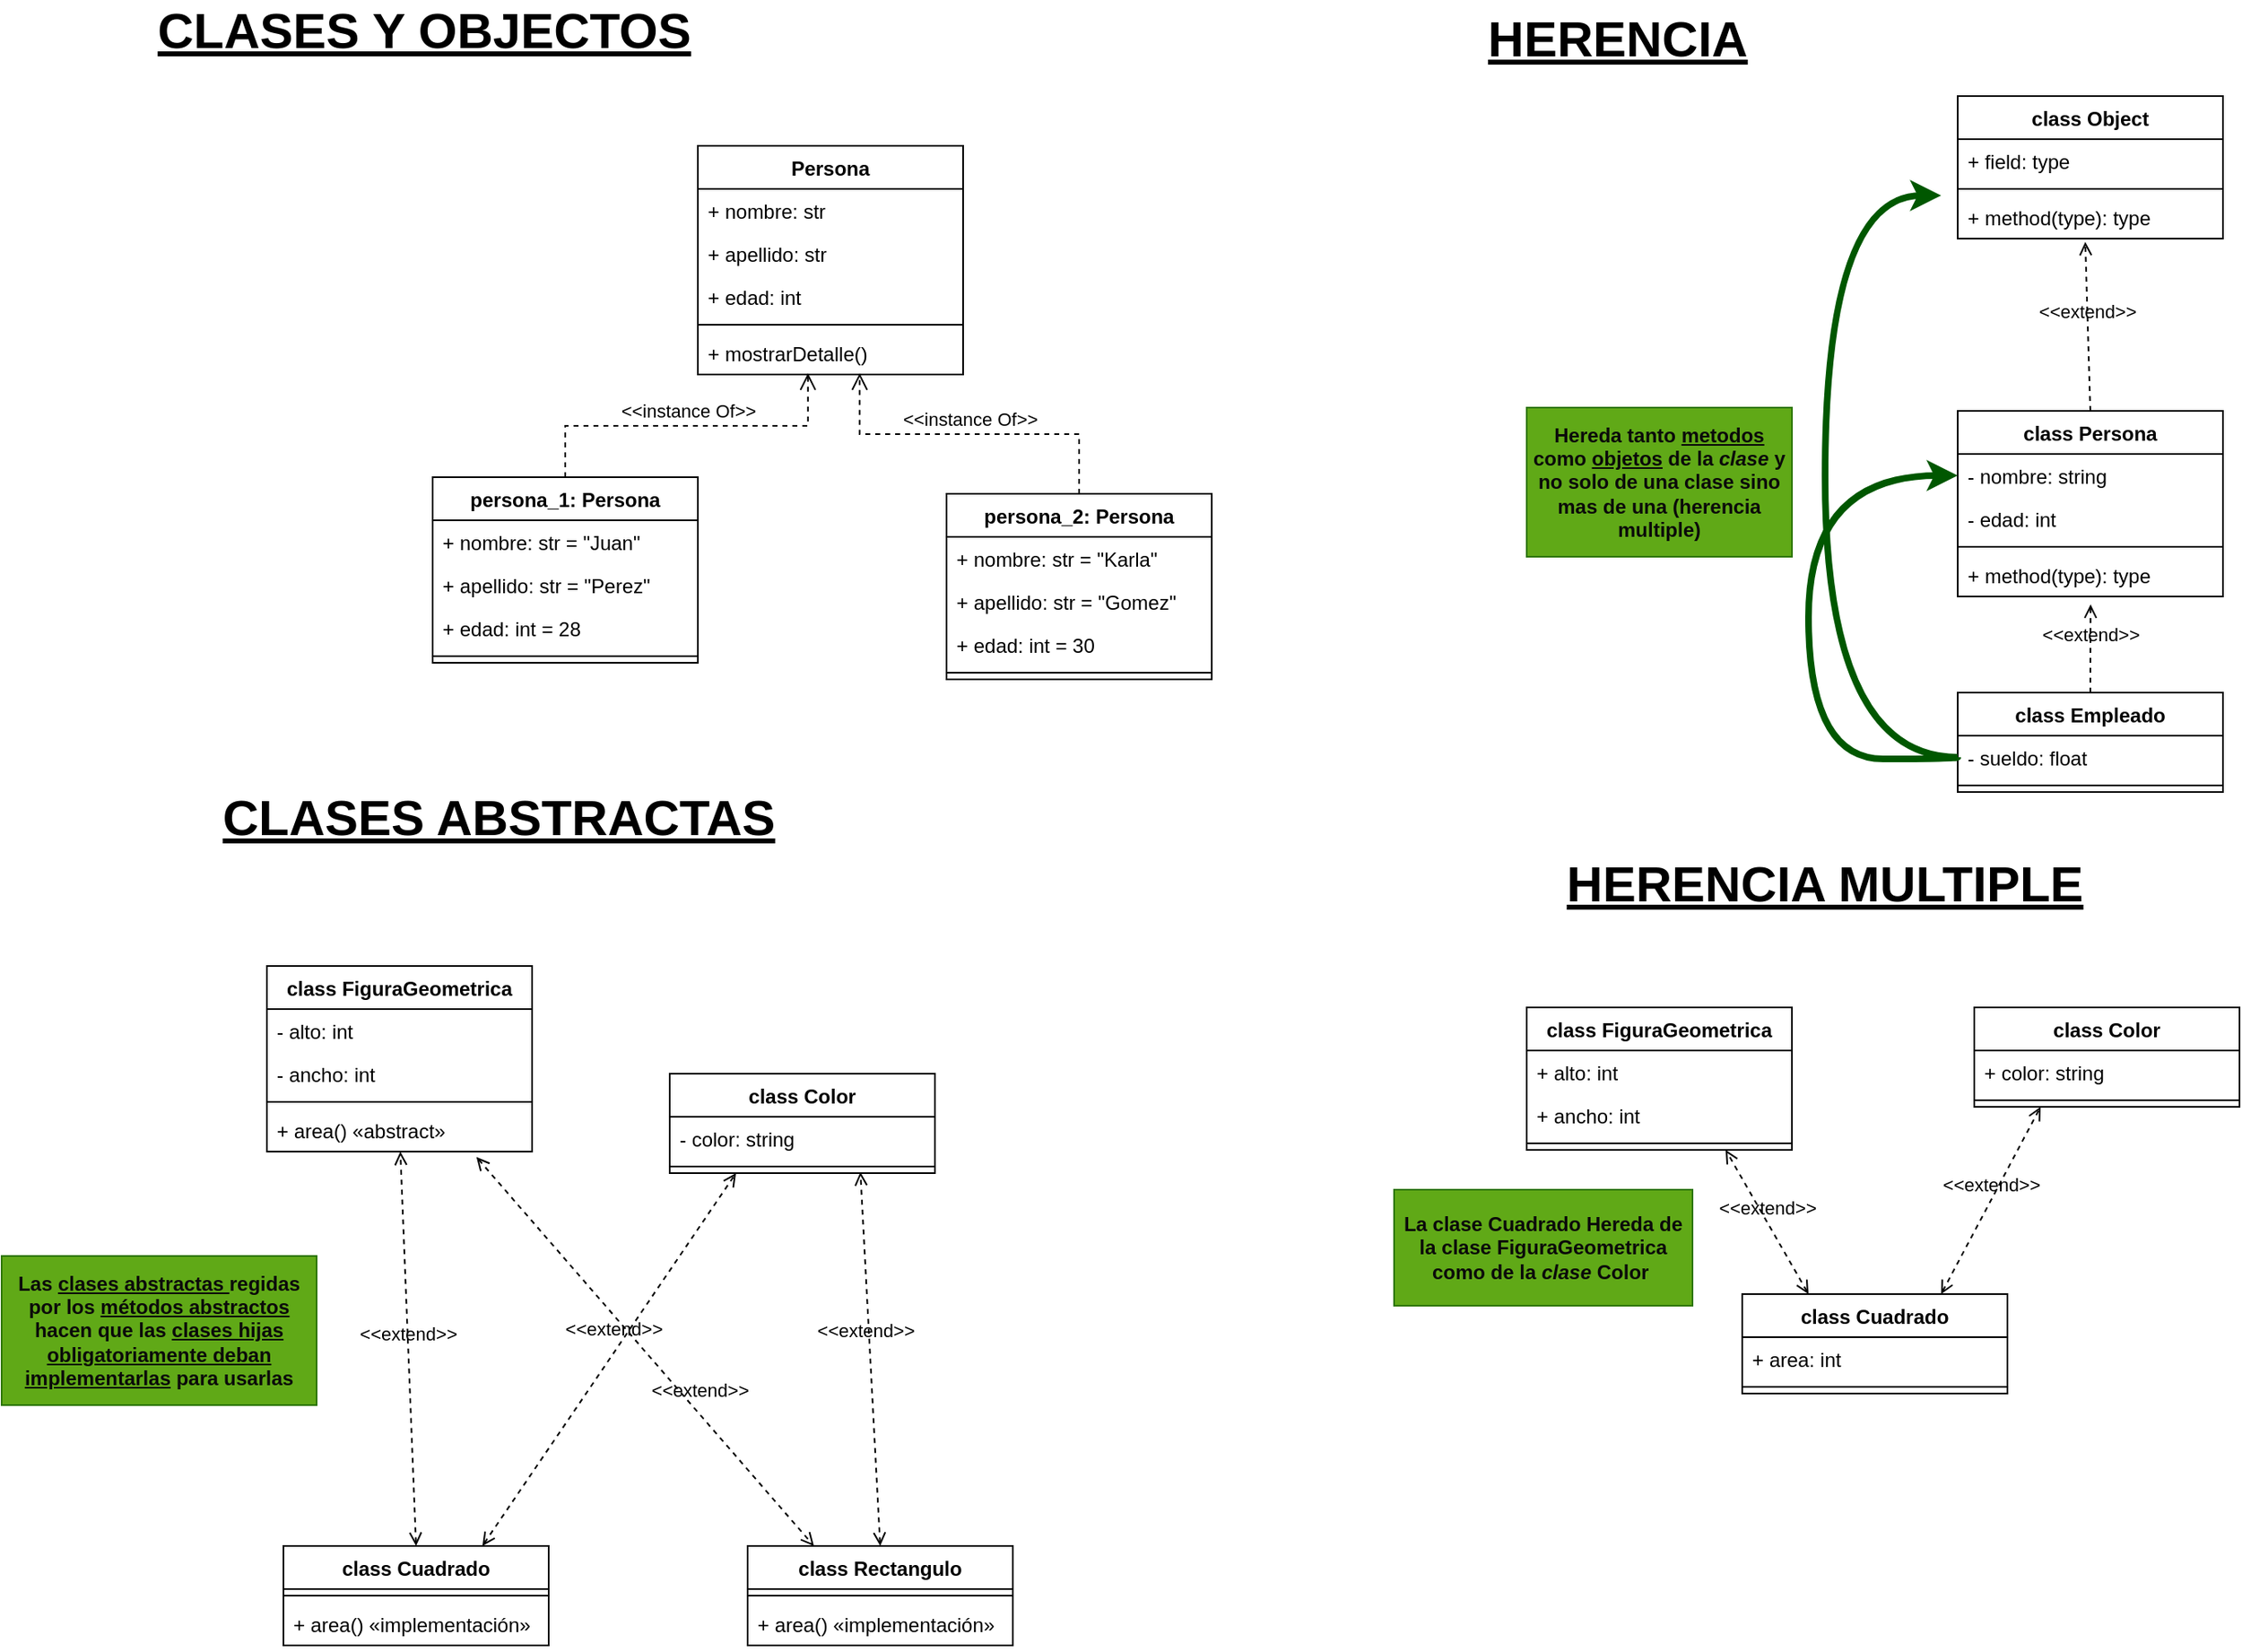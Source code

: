 <mxfile>
    <diagram id="uoWW-wQEcetu7VtV71db" name="POO">
        <mxGraphModel dx="1127" dy="734" grid="1" gridSize="10" guides="1" tooltips="1" connect="1" arrows="1" fold="1" page="1" pageScale="1" pageWidth="827" pageHeight="1169" math="0" shadow="0">
            <root>
                <mxCell id="0"/>
                <mxCell id="1" parent="0"/>
                <mxCell id="2" value="Persona" style="swimlane;fontStyle=1;align=center;verticalAlign=top;childLayout=stackLayout;horizontal=1;startSize=26;horizontalStack=0;resizeParent=1;resizeParentMax=0;resizeLast=0;collapsible=1;marginBottom=0;" parent="1" vertex="1">
                    <mxGeometry x="270" y="90" width="160" height="138" as="geometry"/>
                </mxCell>
                <mxCell id="3" value="+ nombre: str" style="text;strokeColor=none;fillColor=none;align=left;verticalAlign=top;spacingLeft=4;spacingRight=4;overflow=hidden;rotatable=0;points=[[0,0.5],[1,0.5]];portConstraint=eastwest;" parent="2" vertex="1">
                    <mxGeometry y="26" width="160" height="26" as="geometry"/>
                </mxCell>
                <mxCell id="20" value="+ apellido: str" style="text;strokeColor=none;fillColor=none;align=left;verticalAlign=top;spacingLeft=4;spacingRight=4;overflow=hidden;rotatable=0;points=[[0,0.5],[1,0.5]];portConstraint=eastwest;" parent="2" vertex="1">
                    <mxGeometry y="52" width="160" height="26" as="geometry"/>
                </mxCell>
                <mxCell id="14" value="+ edad: int" style="text;strokeColor=none;fillColor=none;align=left;verticalAlign=top;spacingLeft=4;spacingRight=4;overflow=hidden;rotatable=0;points=[[0,0.5],[1,0.5]];portConstraint=eastwest;" parent="2" vertex="1">
                    <mxGeometry y="78" width="160" height="26" as="geometry"/>
                </mxCell>
                <mxCell id="4" value="" style="line;strokeWidth=1;fillColor=none;align=left;verticalAlign=middle;spacingTop=-1;spacingLeft=3;spacingRight=3;rotatable=0;labelPosition=right;points=[];portConstraint=eastwest;strokeColor=inherit;" parent="2" vertex="1">
                    <mxGeometry y="104" width="160" height="8" as="geometry"/>
                </mxCell>
                <mxCell id="5" value="+ mostrarDetalle()" style="text;strokeColor=none;fillColor=none;align=left;verticalAlign=top;spacingLeft=4;spacingRight=4;overflow=hidden;rotatable=0;points=[[0,0.5],[1,0.5]];portConstraint=eastwest;" parent="2" vertex="1">
                    <mxGeometry y="112" width="160" height="26" as="geometry"/>
                </mxCell>
                <mxCell id="6" value="persona_1: Persona" style="swimlane;fontStyle=1;align=center;verticalAlign=top;childLayout=stackLayout;horizontal=1;startSize=26;horizontalStack=0;resizeParent=1;resizeParentMax=0;resizeLast=0;collapsible=1;marginBottom=0;" parent="1" vertex="1">
                    <mxGeometry x="110" y="290" width="160" height="112" as="geometry"/>
                </mxCell>
                <mxCell id="7" value="+ nombre: str = &quot;Juan&quot;" style="text;strokeColor=none;fillColor=none;align=left;verticalAlign=top;spacingLeft=4;spacingRight=4;overflow=hidden;rotatable=0;points=[[0,0.5],[1,0.5]];portConstraint=eastwest;" parent="6" vertex="1">
                    <mxGeometry y="26" width="160" height="26" as="geometry"/>
                </mxCell>
                <mxCell id="21" value="+ apellido: str = &quot;Perez&quot;" style="text;strokeColor=none;fillColor=none;align=left;verticalAlign=top;spacingLeft=4;spacingRight=4;overflow=hidden;rotatable=0;points=[[0,0.5],[1,0.5]];portConstraint=eastwest;" parent="6" vertex="1">
                    <mxGeometry y="52" width="160" height="26" as="geometry"/>
                </mxCell>
                <mxCell id="18" value="+ edad: int = 28" style="text;strokeColor=none;fillColor=none;align=left;verticalAlign=top;spacingLeft=4;spacingRight=4;overflow=hidden;rotatable=0;points=[[0,0.5],[1,0.5]];portConstraint=eastwest;" parent="6" vertex="1">
                    <mxGeometry y="78" width="160" height="26" as="geometry"/>
                </mxCell>
                <mxCell id="8" value="" style="line;strokeWidth=1;fillColor=none;align=left;verticalAlign=middle;spacingTop=-1;spacingLeft=3;spacingRight=3;rotatable=0;labelPosition=right;points=[];portConstraint=eastwest;strokeColor=inherit;" parent="6" vertex="1">
                    <mxGeometry y="104" width="160" height="8" as="geometry"/>
                </mxCell>
                <mxCell id="10" value="persona_2: Persona" style="swimlane;fontStyle=1;align=center;verticalAlign=top;childLayout=stackLayout;horizontal=1;startSize=26;horizontalStack=0;resizeParent=1;resizeParentMax=0;resizeLast=0;collapsible=1;marginBottom=0;" parent="1" vertex="1">
                    <mxGeometry x="420" y="300" width="160" height="112" as="geometry"/>
                </mxCell>
                <mxCell id="11" value="+ nombre: str = &quot;Karla&quot;" style="text;strokeColor=none;fillColor=none;align=left;verticalAlign=top;spacingLeft=4;spacingRight=4;overflow=hidden;rotatable=0;points=[[0,0.5],[1,0.5]];portConstraint=eastwest;" parent="10" vertex="1">
                    <mxGeometry y="26" width="160" height="26" as="geometry"/>
                </mxCell>
                <mxCell id="22" value="+ apellido: str = &quot;Gomez&quot;" style="text;strokeColor=none;fillColor=none;align=left;verticalAlign=top;spacingLeft=4;spacingRight=4;overflow=hidden;rotatable=0;points=[[0,0.5],[1,0.5]];portConstraint=eastwest;" parent="10" vertex="1">
                    <mxGeometry y="52" width="160" height="26" as="geometry"/>
                </mxCell>
                <mxCell id="19" value="+ edad: int = 30" style="text;strokeColor=none;fillColor=none;align=left;verticalAlign=top;spacingLeft=4;spacingRight=4;overflow=hidden;rotatable=0;points=[[0,0.5],[1,0.5]];portConstraint=eastwest;" parent="10" vertex="1">
                    <mxGeometry y="78" width="160" height="26" as="geometry"/>
                </mxCell>
                <mxCell id="12" value="" style="line;strokeWidth=1;fillColor=none;align=left;verticalAlign=middle;spacingTop=-1;spacingLeft=3;spacingRight=3;rotatable=0;labelPosition=right;points=[];portConstraint=eastwest;strokeColor=inherit;" parent="10" vertex="1">
                    <mxGeometry y="104" width="160" height="8" as="geometry"/>
                </mxCell>
                <mxCell id="16" value="&amp;lt;&amp;lt;instance Of&amp;gt;&amp;gt;" style="endArrow=open;startArrow=none;endFill=0;startFill=0;endSize=8;html=1;verticalAlign=bottom;dashed=1;labelBackgroundColor=none;exitX=0.5;exitY=0;exitDx=0;exitDy=0;entryX=0.61;entryY=0.969;entryDx=0;entryDy=0;entryPerimeter=0;edgeStyle=orthogonalEdgeStyle;rounded=0;" parent="1" source="10" target="5" edge="1">
                    <mxGeometry width="160" relative="1" as="geometry">
                        <mxPoint x="330" y="230" as="sourcePoint"/>
                        <mxPoint x="490" y="230" as="targetPoint"/>
                    </mxGeometry>
                </mxCell>
                <mxCell id="17" value="&amp;lt;&amp;lt;instance Of&amp;gt;&amp;gt;" style="endArrow=open;startArrow=none;endFill=0;startFill=0;endSize=8;html=1;verticalAlign=bottom;dashed=1;labelBackgroundColor=none;exitX=0.5;exitY=0;exitDx=0;exitDy=0;edgeStyle=orthogonalEdgeStyle;rounded=0;entryX=0.415;entryY=0.969;entryDx=0;entryDy=0;entryPerimeter=0;" parent="1" source="6" target="5" edge="1">
                    <mxGeometry width="160" relative="1" as="geometry">
                        <mxPoint x="510" y="310" as="sourcePoint"/>
                        <mxPoint x="350" y="230" as="targetPoint"/>
                    </mxGeometry>
                </mxCell>
                <mxCell id="6NCJzoexKMZzCZj0ufxc-22" value="CLASES Y OBJECTOS" style="text;html=1;strokeColor=none;fillColor=none;align=center;verticalAlign=middle;whiteSpace=wrap;rounded=0;fontSize=30;fontStyle=5" parent="1" vertex="1">
                    <mxGeometry x="-80" y="5" width="370" height="30" as="geometry"/>
                </mxCell>
                <mxCell id="6NCJzoexKMZzCZj0ufxc-24" value="class Object" style="swimlane;fontStyle=1;align=center;verticalAlign=top;childLayout=stackLayout;horizontal=1;startSize=26;horizontalStack=0;resizeParent=1;resizeParentMax=0;resizeLast=0;collapsible=1;marginBottom=0;" parent="1" vertex="1">
                    <mxGeometry x="1030" y="60" width="160" height="86" as="geometry"/>
                </mxCell>
                <mxCell id="6NCJzoexKMZzCZj0ufxc-27" value="+ field: type" style="text;strokeColor=none;fillColor=none;align=left;verticalAlign=top;spacingLeft=4;spacingRight=4;overflow=hidden;rotatable=0;points=[[0,0.5],[1,0.5]];portConstraint=eastwest;" parent="6NCJzoexKMZzCZj0ufxc-24" vertex="1">
                    <mxGeometry y="26" width="160" height="26" as="geometry"/>
                </mxCell>
                <mxCell id="6NCJzoexKMZzCZj0ufxc-28" value="" style="line;strokeWidth=1;fillColor=none;align=left;verticalAlign=middle;spacingTop=-1;spacingLeft=3;spacingRight=3;rotatable=0;labelPosition=right;points=[];portConstraint=eastwest;strokeColor=inherit;" parent="6NCJzoexKMZzCZj0ufxc-24" vertex="1">
                    <mxGeometry y="52" width="160" height="8" as="geometry"/>
                </mxCell>
                <mxCell id="6NCJzoexKMZzCZj0ufxc-29" value="+ method(type): type" style="text;strokeColor=none;fillColor=none;align=left;verticalAlign=top;spacingLeft=4;spacingRight=4;overflow=hidden;rotatable=0;points=[[0,0.5],[1,0.5]];portConstraint=eastwest;" parent="6NCJzoexKMZzCZj0ufxc-24" vertex="1">
                    <mxGeometry y="60" width="160" height="26" as="geometry"/>
                </mxCell>
                <mxCell id="6NCJzoexKMZzCZj0ufxc-42" value="HERENCIA" style="text;html=1;strokeColor=none;fillColor=none;align=center;verticalAlign=middle;whiteSpace=wrap;rounded=0;fontSize=30;fontStyle=5" parent="1" vertex="1">
                    <mxGeometry x="680" y="10" width="290" height="30" as="geometry"/>
                </mxCell>
                <mxCell id="28" value="class Persona" style="swimlane;fontStyle=1;align=center;verticalAlign=top;childLayout=stackLayout;horizontal=1;startSize=26;horizontalStack=0;resizeParent=1;resizeParentMax=0;resizeLast=0;collapsible=1;marginBottom=0;" parent="1" vertex="1">
                    <mxGeometry x="1030" y="250" width="160" height="112" as="geometry"/>
                </mxCell>
                <mxCell id="29" value="- nombre: string" style="text;strokeColor=none;fillColor=none;align=left;verticalAlign=top;spacingLeft=4;spacingRight=4;overflow=hidden;rotatable=0;points=[[0,0.5],[1,0.5]];portConstraint=eastwest;" parent="28" vertex="1">
                    <mxGeometry y="26" width="160" height="26" as="geometry"/>
                </mxCell>
                <mxCell id="44" value="- edad: int" style="text;strokeColor=none;fillColor=none;align=left;verticalAlign=top;spacingLeft=4;spacingRight=4;overflow=hidden;rotatable=0;points=[[0,0.5],[1,0.5]];portConstraint=eastwest;" parent="28" vertex="1">
                    <mxGeometry y="52" width="160" height="26" as="geometry"/>
                </mxCell>
                <mxCell id="30" value="" style="line;strokeWidth=1;fillColor=none;align=left;verticalAlign=middle;spacingTop=-1;spacingLeft=3;spacingRight=3;rotatable=0;labelPosition=right;points=[];portConstraint=eastwest;strokeColor=inherit;" parent="28" vertex="1">
                    <mxGeometry y="78" width="160" height="8" as="geometry"/>
                </mxCell>
                <mxCell id="31" value="+ method(type): type" style="text;strokeColor=none;fillColor=none;align=left;verticalAlign=top;spacingLeft=4;spacingRight=4;overflow=hidden;rotatable=0;points=[[0,0.5],[1,0.5]];portConstraint=eastwest;" parent="28" vertex="1">
                    <mxGeometry y="86" width="160" height="26" as="geometry"/>
                </mxCell>
                <mxCell id="32" value="class Empleado" style="swimlane;fontStyle=1;align=center;verticalAlign=top;childLayout=stackLayout;horizontal=1;startSize=26;horizontalStack=0;resizeParent=1;resizeParentMax=0;resizeLast=0;collapsible=1;marginBottom=0;" parent="1" vertex="1">
                    <mxGeometry x="1030" y="420" width="160" height="60" as="geometry"/>
                </mxCell>
                <mxCell id="33" value="- sueldo: float" style="text;strokeColor=none;fillColor=none;align=left;verticalAlign=top;spacingLeft=4;spacingRight=4;overflow=hidden;rotatable=0;points=[[0,0.5],[1,0.5]];portConstraint=eastwest;" parent="32" vertex="1">
                    <mxGeometry y="26" width="160" height="26" as="geometry"/>
                </mxCell>
                <mxCell id="34" value="" style="line;strokeWidth=1;fillColor=none;align=left;verticalAlign=middle;spacingTop=-1;spacingLeft=3;spacingRight=3;rotatable=0;labelPosition=right;points=[];portConstraint=eastwest;strokeColor=inherit;" parent="32" vertex="1">
                    <mxGeometry y="52" width="160" height="8" as="geometry"/>
                </mxCell>
                <mxCell id="38" value="&amp;lt;&amp;lt;extend&amp;gt;&amp;gt;" style="html=1;verticalAlign=bottom;labelBackgroundColor=none;endArrow=open;endFill=0;dashed=1;entryX=0.501;entryY=1.185;entryDx=0;entryDy=0;entryPerimeter=0;exitX=0.5;exitY=0;exitDx=0;exitDy=0;" parent="1" source="32" target="31" edge="1">
                    <mxGeometry width="160" relative="1" as="geometry">
                        <mxPoint x="1010" y="400" as="sourcePoint"/>
                        <mxPoint x="1170" y="400" as="targetPoint"/>
                    </mxGeometry>
                </mxCell>
                <mxCell id="39" value="&amp;lt;&amp;lt;extend&amp;gt;&amp;gt;" style="html=1;verticalAlign=bottom;labelBackgroundColor=none;endArrow=open;endFill=0;dashed=1;entryX=0.481;entryY=1.077;entryDx=0;entryDy=0;entryPerimeter=0;exitX=0.5;exitY=0;exitDx=0;exitDy=0;" parent="1" source="28" target="6NCJzoexKMZzCZj0ufxc-29" edge="1">
                    <mxGeometry width="160" relative="1" as="geometry">
                        <mxPoint x="1120" y="430" as="sourcePoint"/>
                        <mxPoint x="1120.16" y="350.81" as="targetPoint"/>
                    </mxGeometry>
                </mxCell>
                <mxCell id="40" value="" style="endArrow=classic;html=1;edgeStyle=orthogonalEdgeStyle;exitX=0;exitY=0.5;exitDx=0;exitDy=0;startArrow=none;startFill=0;curved=1;fillColor=#008a00;strokeColor=#005700;strokeWidth=4;" parent="1" source="33" edge="1">
                    <mxGeometry width="50" height="50" relative="1" as="geometry">
                        <mxPoint x="940" y="360" as="sourcePoint"/>
                        <mxPoint x="1020" y="120" as="targetPoint"/>
                        <Array as="points">
                            <mxPoint x="950" y="459"/>
                            <mxPoint x="950" y="120"/>
                        </Array>
                    </mxGeometry>
                </mxCell>
                <mxCell id="42" value="" style="endArrow=classic;html=1;edgeStyle=orthogonalEdgeStyle;exitX=0;exitY=0.5;exitDx=0;exitDy=0;startArrow=none;startFill=0;curved=1;fillColor=#008a00;strokeColor=#005700;entryX=0;entryY=0.5;entryDx=0;entryDy=0;strokeWidth=4;" parent="1" source="33" target="29" edge="1">
                    <mxGeometry width="50" height="50" relative="1" as="geometry">
                        <mxPoint x="1000" y="549" as="sourcePoint"/>
                        <mxPoint x="990" y="210" as="targetPoint"/>
                        <Array as="points">
                            <mxPoint x="1030" y="460"/>
                            <mxPoint x="940" y="460"/>
                            <mxPoint x="940" y="289"/>
                        </Array>
                    </mxGeometry>
                </mxCell>
                <mxCell id="43" value="&lt;font color=&quot;#0b0a0a&quot;&gt;&lt;b&gt;Hereda tanto &lt;u&gt;metodos&lt;/u&gt; como &lt;u&gt;objetos&lt;/u&gt; de la &lt;i&gt;clase&lt;/i&gt; y no solo de una clase sino mas de una (herencia multiple)&lt;/b&gt;&lt;/font&gt;" style="text;html=1;strokeColor=#2D7600;fillColor=#60a917;align=center;verticalAlign=middle;whiteSpace=wrap;rounded=0;fontColor=#ffffff;" parent="1" vertex="1">
                    <mxGeometry x="770" y="248" width="160" height="90" as="geometry"/>
                </mxCell>
                <mxCell id="45" value="HERENCIA MULTIPLE" style="text;html=1;strokeColor=none;fillColor=none;align=center;verticalAlign=middle;whiteSpace=wrap;rounded=0;fontSize=30;fontStyle=5" parent="1" vertex="1">
                    <mxGeometry x="710" y="520" width="480" height="30" as="geometry"/>
                </mxCell>
                <mxCell id="46" value="class FiguraGeometrica" style="swimlane;fontStyle=1;align=center;verticalAlign=top;childLayout=stackLayout;horizontal=1;startSize=26;horizontalStack=0;resizeParent=1;resizeParentMax=0;resizeLast=0;collapsible=1;marginBottom=0;" parent="1" vertex="1">
                    <mxGeometry x="770" y="610" width="160" height="86" as="geometry"/>
                </mxCell>
                <mxCell id="47" value="+ alto: int" style="text;strokeColor=none;fillColor=none;align=left;verticalAlign=top;spacingLeft=4;spacingRight=4;overflow=hidden;rotatable=0;points=[[0,0.5],[1,0.5]];portConstraint=eastwest;" parent="46" vertex="1">
                    <mxGeometry y="26" width="160" height="26" as="geometry"/>
                </mxCell>
                <mxCell id="48" value="+ ancho: int" style="text;strokeColor=none;fillColor=none;align=left;verticalAlign=top;spacingLeft=4;spacingRight=4;overflow=hidden;rotatable=0;points=[[0,0.5],[1,0.5]];portConstraint=eastwest;" parent="46" vertex="1">
                    <mxGeometry y="52" width="160" height="26" as="geometry"/>
                </mxCell>
                <mxCell id="49" value="" style="line;strokeWidth=1;fillColor=none;align=left;verticalAlign=middle;spacingTop=-1;spacingLeft=3;spacingRight=3;rotatable=0;labelPosition=right;points=[];portConstraint=eastwest;strokeColor=inherit;" parent="46" vertex="1">
                    <mxGeometry y="78" width="160" height="8" as="geometry"/>
                </mxCell>
                <mxCell id="51" value="class Cuadrado" style="swimlane;fontStyle=1;align=center;verticalAlign=top;childLayout=stackLayout;horizontal=1;startSize=26;horizontalStack=0;resizeParent=1;resizeParentMax=0;resizeLast=0;collapsible=1;marginBottom=0;" parent="1" vertex="1">
                    <mxGeometry x="900" y="783" width="160" height="60" as="geometry"/>
                </mxCell>
                <mxCell id="52" value="+ area: int" style="text;strokeColor=none;fillColor=none;align=left;verticalAlign=top;spacingLeft=4;spacingRight=4;overflow=hidden;rotatable=0;points=[[0,0.5],[1,0.5]];portConstraint=eastwest;" parent="51" vertex="1">
                    <mxGeometry y="26" width="160" height="26" as="geometry"/>
                </mxCell>
                <mxCell id="54" value="" style="line;strokeWidth=1;fillColor=none;align=left;verticalAlign=middle;spacingTop=-1;spacingLeft=3;spacingRight=3;rotatable=0;labelPosition=right;points=[];portConstraint=eastwest;strokeColor=inherit;" parent="51" vertex="1">
                    <mxGeometry y="52" width="160" height="8" as="geometry"/>
                </mxCell>
                <mxCell id="55" value="class Color" style="swimlane;fontStyle=1;align=center;verticalAlign=top;childLayout=stackLayout;horizontal=1;startSize=26;horizontalStack=0;resizeParent=1;resizeParentMax=0;resizeLast=0;collapsible=1;marginBottom=0;" parent="1" vertex="1">
                    <mxGeometry x="1040" y="610" width="160" height="60" as="geometry"/>
                </mxCell>
                <mxCell id="56" value="+ color: string" style="text;strokeColor=none;fillColor=none;align=left;verticalAlign=top;spacingLeft=4;spacingRight=4;overflow=hidden;rotatable=0;points=[[0,0.5],[1,0.5]];portConstraint=eastwest;" parent="55" vertex="1">
                    <mxGeometry y="26" width="160" height="26" as="geometry"/>
                </mxCell>
                <mxCell id="58" value="" style="line;strokeWidth=1;fillColor=none;align=left;verticalAlign=middle;spacingTop=-1;spacingLeft=3;spacingRight=3;rotatable=0;labelPosition=right;points=[];portConstraint=eastwest;strokeColor=inherit;" parent="55" vertex="1">
                    <mxGeometry y="52" width="160" height="8" as="geometry"/>
                </mxCell>
                <mxCell id="59" value="&amp;lt;&amp;lt;extend&amp;gt;&amp;gt;" style="html=1;verticalAlign=bottom;labelBackgroundColor=none;endArrow=open;endFill=0;dashed=1;entryX=0.75;entryY=1;entryDx=0;entryDy=0;exitX=0.25;exitY=0;exitDx=0;exitDy=0;startArrow=open;startFill=0;" parent="1" source="51" target="46" edge="1">
                    <mxGeometry x="-0.003" width="160" relative="1" as="geometry">
                        <mxPoint x="833.04" y="783" as="sourcePoint"/>
                        <mxPoint x="830.0" y="681.002" as="targetPoint"/>
                        <mxPoint as="offset"/>
                    </mxGeometry>
                </mxCell>
                <mxCell id="60" value="&amp;lt;&amp;lt;extend&amp;gt;&amp;gt;" style="html=1;verticalAlign=bottom;labelBackgroundColor=none;endArrow=open;endFill=0;dashed=1;entryX=0.25;entryY=1;entryDx=0;entryDy=0;exitX=0.75;exitY=0;exitDx=0;exitDy=0;startArrow=open;startFill=0;" parent="1" source="51" target="55" edge="1">
                    <mxGeometry x="-0.003" width="160" relative="1" as="geometry">
                        <mxPoint x="950" y="793" as="sourcePoint"/>
                        <mxPoint x="900" y="706.0" as="targetPoint"/>
                        <mxPoint as="offset"/>
                    </mxGeometry>
                </mxCell>
                <mxCell id="61" value="&lt;font color=&quot;#0b0a0a&quot;&gt;&lt;b&gt;La clase Cuadrado Hereda de la clase FiguraGeometrica como de la &lt;i&gt;clase&lt;/i&gt;&amp;nbsp;Color&amp;nbsp;&lt;/b&gt;&lt;/font&gt;" style="text;html=1;strokeColor=#2D7600;fillColor=#60a917;align=center;verticalAlign=middle;whiteSpace=wrap;rounded=0;fontColor=#ffffff;" parent="1" vertex="1">
                    <mxGeometry x="690" y="720" width="180" height="70" as="geometry"/>
                </mxCell>
                <mxCell id="62" value="CLASES ABSTRACTAS" style="text;html=1;strokeColor=none;fillColor=none;align=center;verticalAlign=middle;whiteSpace=wrap;rounded=0;fontSize=30;fontStyle=5" parent="1" vertex="1">
                    <mxGeometry x="-90" y="480" width="480" height="30" as="geometry"/>
                </mxCell>
                <mxCell id="77" value="class FiguraGeometrica" style="swimlane;fontStyle=1;align=center;verticalAlign=top;childLayout=stackLayout;horizontal=1;startSize=26;horizontalStack=0;resizeParent=1;resizeParentMax=0;resizeLast=0;collapsible=1;marginBottom=0;" parent="1" vertex="1">
                    <mxGeometry x="10" y="585" width="160" height="112" as="geometry"/>
                </mxCell>
                <mxCell id="78" value="- alto: int" style="text;strokeColor=none;fillColor=none;align=left;verticalAlign=top;spacingLeft=4;spacingRight=4;overflow=hidden;rotatable=0;points=[[0,0.5],[1,0.5]];portConstraint=eastwest;" parent="77" vertex="1">
                    <mxGeometry y="26" width="160" height="26" as="geometry"/>
                </mxCell>
                <mxCell id="79" value="- ancho: int" style="text;strokeColor=none;fillColor=none;align=left;verticalAlign=top;spacingLeft=4;spacingRight=4;overflow=hidden;rotatable=0;points=[[0,0.5],[1,0.5]];portConstraint=eastwest;" parent="77" vertex="1">
                    <mxGeometry y="52" width="160" height="26" as="geometry"/>
                </mxCell>
                <mxCell id="80" value="" style="line;strokeWidth=1;fillColor=none;align=left;verticalAlign=middle;spacingTop=-1;spacingLeft=3;spacingRight=3;rotatable=0;labelPosition=right;points=[];portConstraint=eastwest;strokeColor=inherit;" parent="77" vertex="1">
                    <mxGeometry y="78" width="160" height="8" as="geometry"/>
                </mxCell>
                <mxCell id="86" value="+ area() «abstract» " style="text;strokeColor=none;fillColor=none;align=left;verticalAlign=top;spacingLeft=4;spacingRight=4;overflow=hidden;rotatable=0;points=[[0,0.5],[1,0.5]];portConstraint=eastwest;" parent="77" vertex="1">
                    <mxGeometry y="86" width="160" height="26" as="geometry"/>
                </mxCell>
                <mxCell id="87" value="class Cuadrado" style="swimlane;fontStyle=1;align=center;verticalAlign=top;childLayout=stackLayout;horizontal=1;startSize=26;horizontalStack=0;resizeParent=1;resizeParentMax=0;resizeLast=0;collapsible=1;marginBottom=0;" parent="1" vertex="1">
                    <mxGeometry x="20" y="935" width="160" height="60" as="geometry"/>
                </mxCell>
                <mxCell id="89" value="" style="line;strokeWidth=1;fillColor=none;align=left;verticalAlign=middle;spacingTop=-1;spacingLeft=3;spacingRight=3;rotatable=0;labelPosition=right;points=[];portConstraint=eastwest;strokeColor=inherit;" parent="87" vertex="1">
                    <mxGeometry y="26" width="160" height="8" as="geometry"/>
                </mxCell>
                <mxCell id="90" value="+ area() «implementación» " style="text;strokeColor=none;fillColor=none;align=left;verticalAlign=top;spacingLeft=4;spacingRight=4;overflow=hidden;rotatable=0;points=[[0,0.5],[1,0.5]];portConstraint=eastwest;" parent="87" vertex="1">
                    <mxGeometry y="34" width="160" height="26" as="geometry"/>
                </mxCell>
                <mxCell id="91" value="&amp;lt;&amp;lt;extend&amp;gt;&amp;gt;" style="html=1;verticalAlign=bottom;labelBackgroundColor=none;endArrow=open;endFill=0;dashed=1;exitX=0.5;exitY=0;exitDx=0;exitDy=0;startArrow=open;startFill=0;" parent="1" source="87" target="86" edge="1">
                    <mxGeometry width="160" relative="1" as="geometry">
                        <mxPoint x="140" y="1005" as="sourcePoint"/>
                        <mxPoint x="10" y="795" as="targetPoint"/>
                    </mxGeometry>
                </mxCell>
                <mxCell id="92" value="class Color" style="swimlane;fontStyle=1;align=center;verticalAlign=top;childLayout=stackLayout;horizontal=1;startSize=26;horizontalStack=0;resizeParent=1;resizeParentMax=0;resizeLast=0;collapsible=1;marginBottom=0;" parent="1" vertex="1">
                    <mxGeometry x="253" y="650" width="160" height="60" as="geometry"/>
                </mxCell>
                <mxCell id="93" value="- color: string" style="text;strokeColor=none;fillColor=none;align=left;verticalAlign=top;spacingLeft=4;spacingRight=4;overflow=hidden;rotatable=0;points=[[0,0.5],[1,0.5]];portConstraint=eastwest;" parent="92" vertex="1">
                    <mxGeometry y="26" width="160" height="26" as="geometry"/>
                </mxCell>
                <mxCell id="94" value="" style="line;strokeWidth=1;fillColor=none;align=left;verticalAlign=middle;spacingTop=-1;spacingLeft=3;spacingRight=3;rotatable=0;labelPosition=right;points=[];portConstraint=eastwest;strokeColor=inherit;" parent="92" vertex="1">
                    <mxGeometry y="52" width="160" height="8" as="geometry"/>
                </mxCell>
                <mxCell id="98" value="class Rectangulo" style="swimlane;fontStyle=1;align=center;verticalAlign=top;childLayout=stackLayout;horizontal=1;startSize=26;horizontalStack=0;resizeParent=1;resizeParentMax=0;resizeLast=0;collapsible=1;marginBottom=0;" parent="1" vertex="1">
                    <mxGeometry x="300" y="935" width="160" height="60" as="geometry"/>
                </mxCell>
                <mxCell id="100" value="" style="line;strokeWidth=1;fillColor=none;align=left;verticalAlign=middle;spacingTop=-1;spacingLeft=3;spacingRight=3;rotatable=0;labelPosition=right;points=[];portConstraint=eastwest;strokeColor=inherit;" parent="98" vertex="1">
                    <mxGeometry y="26" width="160" height="8" as="geometry"/>
                </mxCell>
                <mxCell id="101" value="+ area() «implementación» " style="text;strokeColor=none;fillColor=none;align=left;verticalAlign=top;spacingLeft=4;spacingRight=4;overflow=hidden;rotatable=0;points=[[0,0.5],[1,0.5]];portConstraint=eastwest;" parent="98" vertex="1">
                    <mxGeometry y="34" width="160" height="26" as="geometry"/>
                </mxCell>
                <mxCell id="102" value="&amp;lt;&amp;lt;extend&amp;gt;&amp;gt;" style="html=1;verticalAlign=bottom;labelBackgroundColor=none;endArrow=open;endFill=0;dashed=1;startArrow=open;startFill=0;exitX=0.75;exitY=0;exitDx=0;exitDy=0;entryX=0.25;entryY=1;entryDx=0;entryDy=0;" parent="1" source="87" target="92" edge="1">
                    <mxGeometry x="0.069" y="3" width="160" relative="1" as="geometry">
                        <mxPoint x="130" y="935" as="sourcePoint"/>
                        <mxPoint x="338.359" y="731" as="targetPoint"/>
                        <mxPoint as="offset"/>
                    </mxGeometry>
                </mxCell>
                <mxCell id="103" value="&amp;lt;&amp;lt;extend&amp;gt;&amp;gt;" style="html=1;verticalAlign=bottom;labelBackgroundColor=none;endArrow=open;endFill=0;dashed=1;startArrow=open;startFill=0;exitX=0.79;exitY=1.126;exitDx=0;exitDy=0;exitPerimeter=0;entryX=0.25;entryY=0;entryDx=0;entryDy=0;" parent="1" source="86" target="98" edge="1">
                    <mxGeometry x="0.296" y="4" width="160" relative="1" as="geometry">
                        <mxPoint x="150" y="945" as="sourcePoint"/>
                        <mxPoint x="355.628" y="759" as="targetPoint"/>
                        <mxPoint as="offset"/>
                    </mxGeometry>
                </mxCell>
                <mxCell id="104" value="&amp;lt;&amp;lt;extend&amp;gt;&amp;gt;" style="html=1;verticalAlign=bottom;labelBackgroundColor=none;endArrow=open;endFill=0;dashed=1;startArrow=open;startFill=0;exitX=0.5;exitY=0;exitDx=0;exitDy=0;entryX=0.719;entryY=0.92;entryDx=0;entryDy=0;entryPerimeter=0;" parent="1" source="98" target="94" edge="1">
                    <mxGeometry x="0.069" y="3" width="160" relative="1" as="geometry">
                        <mxPoint x="150" y="945" as="sourcePoint"/>
                        <mxPoint x="374.04" y="735.134" as="targetPoint"/>
                        <mxPoint as="offset"/>
                    </mxGeometry>
                </mxCell>
                <mxCell id="105" value="&lt;font color=&quot;#0b0a0a&quot;&gt;&lt;b&gt;Las &lt;u&gt;clases abstractas &lt;/u&gt;regidas por los &lt;u&gt;métodos abstractos &lt;/u&gt;hacen que las &lt;u&gt;clases hijas obligatoriamente deban implementarlas&lt;/u&gt; para usarlas&lt;/b&gt;&lt;/font&gt;" style="text;html=1;strokeColor=#2D7600;fillColor=#60a917;align=center;verticalAlign=middle;whiteSpace=wrap;rounded=0;fontColor=#ffffff;" parent="1" vertex="1">
                    <mxGeometry x="-150" y="760" width="190" height="90" as="geometry"/>
                </mxCell>
            </root>
        </mxGraphModel>
    </diagram>
</mxfile>